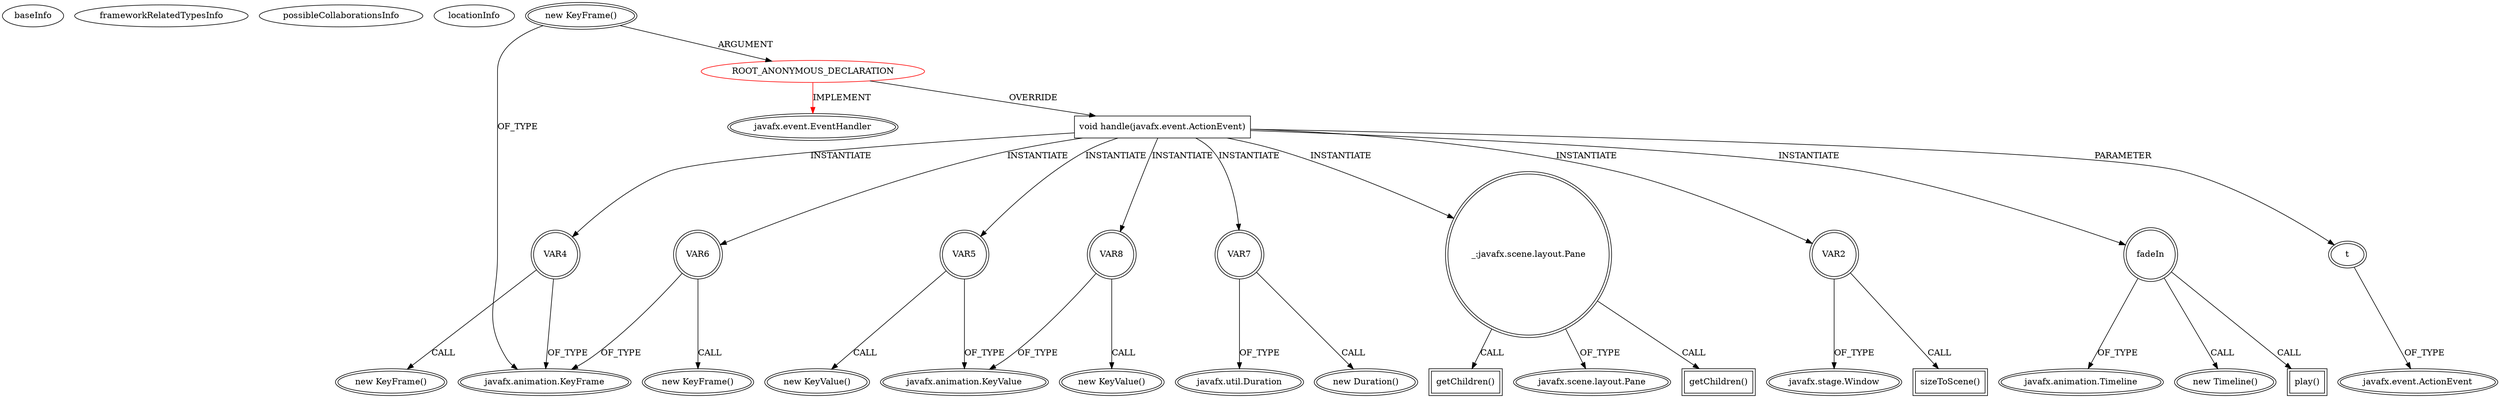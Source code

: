 digraph {
baseInfo[graphId=2707,category="extension_graph",isAnonymous=true,possibleRelation=false]
frameworkRelatedTypesInfo[0="javafx.event.EventHandler"]
possibleCollaborationsInfo[]
locationInfo[projectName="geyrix57-Proyecto_1_Bases",filePath="/geyrix57-Proyecto_1_Bases/Proyecto_1_Bases-master/src/Control/ScreensController.java",contextSignature="boolean setScreen(java.lang.String)",graphId="2707"]
0[label="ROOT_ANONYMOUS_DECLARATION",vertexType="ROOT_ANONYMOUS_DECLARATION",isFrameworkType=false,color=red]
1[label="javafx.event.EventHandler",vertexType="FRAMEWORK_INTERFACE_TYPE",isFrameworkType=true,peripheries=2]
2[label="new KeyFrame()",vertexType="OUTSIDE_CONSTRUCTOR_CALL",isFrameworkType=true,peripheries=2]
3[label="javafx.animation.KeyFrame",vertexType="FRAMEWORK_CLASS_TYPE",isFrameworkType=true,peripheries=2]
4[label="void handle(javafx.event.ActionEvent)",vertexType="OVERRIDING_METHOD_DECLARATION",isFrameworkType=false,shape=box]
5[label="t",vertexType="PARAMETER_DECLARATION",isFrameworkType=true,peripheries=2]
6[label="javafx.event.ActionEvent",vertexType="FRAMEWORK_CLASS_TYPE",isFrameworkType=true,peripheries=2]
7[label="_:javafx.scene.layout.Pane",vertexType="VARIABLE_EXPRESION",isFrameworkType=true,peripheries=2,shape=circle]
9[label="javafx.scene.layout.Pane",vertexType="FRAMEWORK_CLASS_TYPE",isFrameworkType=true,peripheries=2]
8[label="getChildren()",vertexType="INSIDE_CALL",isFrameworkType=true,peripheries=2,shape=box]
11[label="getChildren()",vertexType="INSIDE_CALL",isFrameworkType=true,peripheries=2,shape=box]
12[label="VAR2",vertexType="VARIABLE_EXPRESION",isFrameworkType=true,peripheries=2,shape=circle]
14[label="javafx.stage.Window",vertexType="FRAMEWORK_CLASS_TYPE",isFrameworkType=true,peripheries=2]
13[label="sizeToScene()",vertexType="INSIDE_CALL",isFrameworkType=true,peripheries=2,shape=box]
16[label="fadeIn",vertexType="VARIABLE_EXPRESION",isFrameworkType=true,peripheries=2,shape=circle]
17[label="javafx.animation.Timeline",vertexType="FRAMEWORK_CLASS_TYPE",isFrameworkType=true,peripheries=2]
15[label="new Timeline()",vertexType="CONSTRUCTOR_CALL",isFrameworkType=true,peripheries=2]
19[label="VAR4",vertexType="VARIABLE_EXPRESION",isFrameworkType=true,peripheries=2,shape=circle]
18[label="new KeyFrame()",vertexType="CONSTRUCTOR_CALL",isFrameworkType=true,peripheries=2]
22[label="VAR5",vertexType="VARIABLE_EXPRESION",isFrameworkType=true,peripheries=2,shape=circle]
23[label="javafx.animation.KeyValue",vertexType="FRAMEWORK_CLASS_TYPE",isFrameworkType=true,peripheries=2]
21[label="new KeyValue()",vertexType="CONSTRUCTOR_CALL",isFrameworkType=true,peripheries=2]
25[label="VAR6",vertexType="VARIABLE_EXPRESION",isFrameworkType=true,peripheries=2,shape=circle]
24[label="new KeyFrame()",vertexType="CONSTRUCTOR_CALL",isFrameworkType=true,peripheries=2]
28[label="VAR7",vertexType="VARIABLE_EXPRESION",isFrameworkType=true,peripheries=2,shape=circle]
29[label="javafx.util.Duration",vertexType="FRAMEWORK_CLASS_TYPE",isFrameworkType=true,peripheries=2]
27[label="new Duration()",vertexType="CONSTRUCTOR_CALL",isFrameworkType=true,peripheries=2]
31[label="VAR8",vertexType="VARIABLE_EXPRESION",isFrameworkType=true,peripheries=2,shape=circle]
30[label="new KeyValue()",vertexType="CONSTRUCTOR_CALL",isFrameworkType=true,peripheries=2]
34[label="play()",vertexType="INSIDE_CALL",isFrameworkType=true,peripheries=2,shape=box]
0->1[label="IMPLEMENT",color=red]
2->0[label="ARGUMENT"]
2->3[label="OF_TYPE"]
0->4[label="OVERRIDE"]
5->6[label="OF_TYPE"]
4->5[label="PARAMETER"]
4->7[label="INSTANTIATE"]
7->9[label="OF_TYPE"]
7->8[label="CALL"]
7->11[label="CALL"]
4->12[label="INSTANTIATE"]
12->14[label="OF_TYPE"]
12->13[label="CALL"]
4->16[label="INSTANTIATE"]
16->17[label="OF_TYPE"]
16->15[label="CALL"]
4->19[label="INSTANTIATE"]
19->3[label="OF_TYPE"]
19->18[label="CALL"]
4->22[label="INSTANTIATE"]
22->23[label="OF_TYPE"]
22->21[label="CALL"]
4->25[label="INSTANTIATE"]
25->3[label="OF_TYPE"]
25->24[label="CALL"]
4->28[label="INSTANTIATE"]
28->29[label="OF_TYPE"]
28->27[label="CALL"]
4->31[label="INSTANTIATE"]
31->23[label="OF_TYPE"]
31->30[label="CALL"]
16->34[label="CALL"]
}

